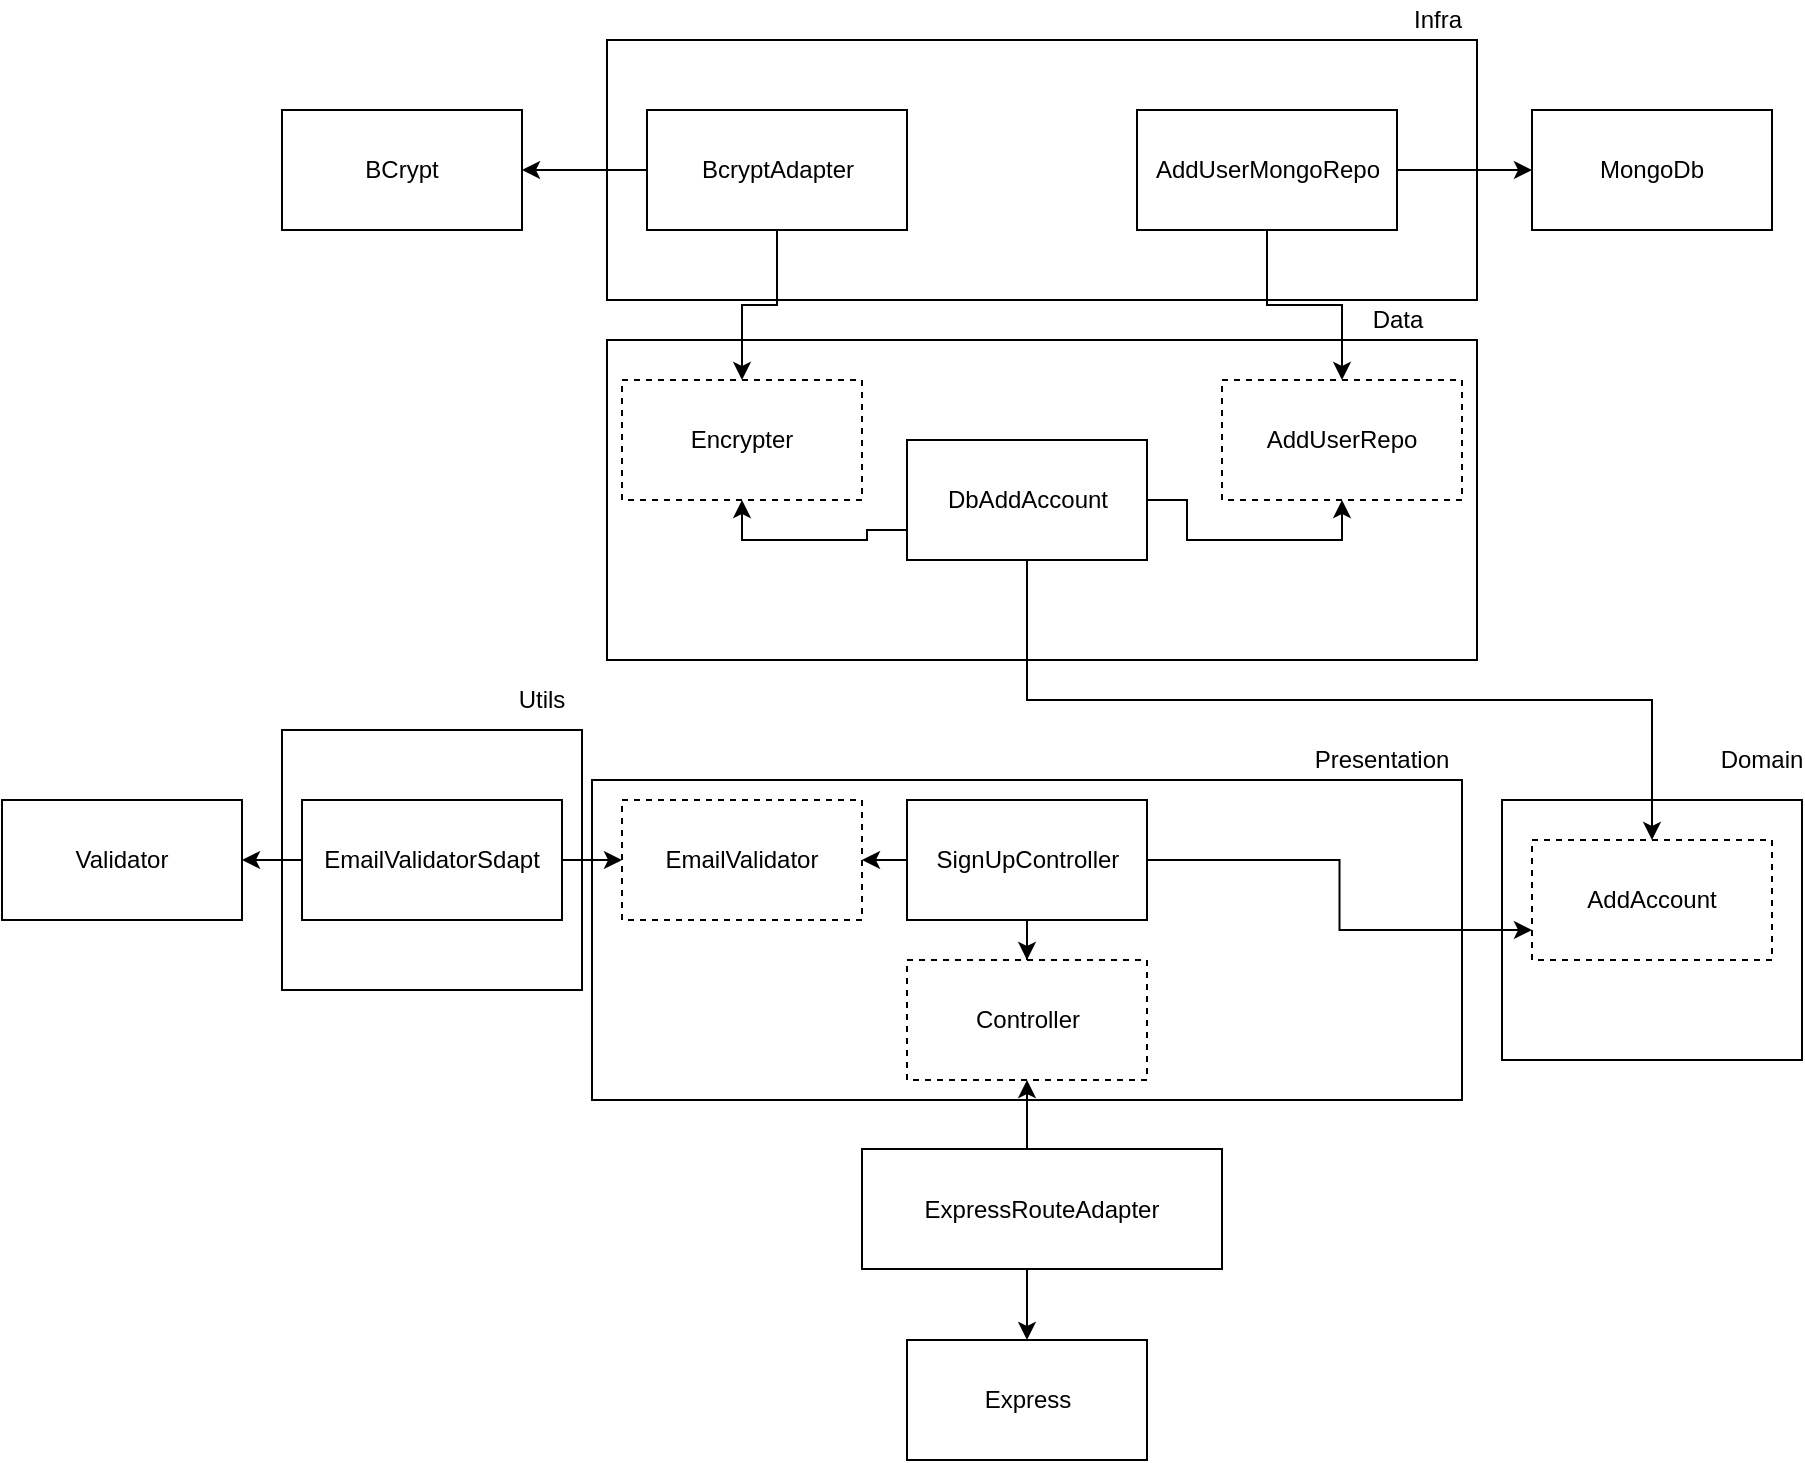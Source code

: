 <mxfile version="14.4.9" type="github">
  <diagram id="jOzzbulSd4satgvKytSN" name="Page-1">
    <mxGraphModel dx="782" dy="746" grid="1" gridSize="10" guides="1" tooltips="1" connect="1" arrows="1" fold="1" page="1" pageScale="1" pageWidth="3300" pageHeight="4681" math="0" shadow="0">
      <root>
        <mxCell id="0" />
        <mxCell id="1" parent="0" />
        <mxCell id="uNq3XDhy8IfwDr__WaqW-118" value="" style="rounded=0;whiteSpace=wrap;html=1;" vertex="1" parent="1">
          <mxGeometry x="302.5" y="30" width="435" height="130" as="geometry" />
        </mxCell>
        <mxCell id="uNq3XDhy8IfwDr__WaqW-108" value="" style="rounded=0;whiteSpace=wrap;html=1;" vertex="1" parent="1">
          <mxGeometry x="750" y="410" width="150" height="130" as="geometry" />
        </mxCell>
        <mxCell id="uNq3XDhy8IfwDr__WaqW-32" value="Utils" style="text;html=1;strokeColor=none;fillColor=none;align=center;verticalAlign=middle;whiteSpace=wrap;rounded=0;" vertex="1" parent="1">
          <mxGeometry x="250" y="350" width="40" height="20" as="geometry" />
        </mxCell>
        <mxCell id="uNq3XDhy8IfwDr__WaqW-33" value="" style="rounded=0;whiteSpace=wrap;html=1;" vertex="1" parent="1">
          <mxGeometry x="140" y="375" width="150" height="130" as="geometry" />
        </mxCell>
        <mxCell id="uNq3XDhy8IfwDr__WaqW-20" value="" style="rounded=0;whiteSpace=wrap;html=1;" vertex="1" parent="1">
          <mxGeometry x="295" y="400" width="435" height="160" as="geometry" />
        </mxCell>
        <mxCell id="uNq3XDhy8IfwDr__WaqW-23" style="edgeStyle=orthogonalEdgeStyle;rounded=0;orthogonalLoop=1;jettySize=auto;html=1;exitX=0.5;exitY=1;exitDx=0;exitDy=0;" edge="1" parent="1" source="uNq3XDhy8IfwDr__WaqW-1" target="uNq3XDhy8IfwDr__WaqW-22">
          <mxGeometry relative="1" as="geometry" />
        </mxCell>
        <mxCell id="uNq3XDhy8IfwDr__WaqW-30" style="edgeStyle=orthogonalEdgeStyle;rounded=0;orthogonalLoop=1;jettySize=auto;html=1;exitX=0;exitY=0.5;exitDx=0;exitDy=0;" edge="1" parent="1" source="uNq3XDhy8IfwDr__WaqW-1" target="uNq3XDhy8IfwDr__WaqW-28">
          <mxGeometry relative="1" as="geometry" />
        </mxCell>
        <mxCell id="uNq3XDhy8IfwDr__WaqW-111" style="edgeStyle=orthogonalEdgeStyle;rounded=0;orthogonalLoop=1;jettySize=auto;html=1;exitX=1;exitY=0.5;exitDx=0;exitDy=0;entryX=0;entryY=0.75;entryDx=0;entryDy=0;" edge="1" parent="1" source="uNq3XDhy8IfwDr__WaqW-1" target="uNq3XDhy8IfwDr__WaqW-109">
          <mxGeometry relative="1" as="geometry" />
        </mxCell>
        <mxCell id="uNq3XDhy8IfwDr__WaqW-1" value="SignUpController" style="rounded=0;whiteSpace=wrap;html=1;" vertex="1" parent="1">
          <mxGeometry x="452.5" y="410" width="120" height="60" as="geometry" />
        </mxCell>
        <mxCell id="uNq3XDhy8IfwDr__WaqW-2" value="Express" style="rounded=0;whiteSpace=wrap;html=1;" vertex="1" parent="1">
          <mxGeometry x="452.5" y="680" width="120" height="60" as="geometry" />
        </mxCell>
        <mxCell id="uNq3XDhy8IfwDr__WaqW-3" value="MongoDb" style="rounded=0;whiteSpace=wrap;html=1;" vertex="1" parent="1">
          <mxGeometry x="765" y="65" width="120" height="60" as="geometry" />
        </mxCell>
        <mxCell id="uNq3XDhy8IfwDr__WaqW-4" value="BCrypt&lt;br&gt;" style="rounded=0;whiteSpace=wrap;html=1;" vertex="1" parent="1">
          <mxGeometry x="140" y="65" width="120" height="60" as="geometry" />
        </mxCell>
        <mxCell id="uNq3XDhy8IfwDr__WaqW-5" value="Validator&lt;br&gt;" style="rounded=0;whiteSpace=wrap;html=1;" vertex="1" parent="1">
          <mxGeometry y="410" width="120" height="60" as="geometry" />
        </mxCell>
        <mxCell id="uNq3XDhy8IfwDr__WaqW-24" style="edgeStyle=orthogonalEdgeStyle;rounded=0;orthogonalLoop=1;jettySize=auto;html=1;exitX=0.5;exitY=0;exitDx=0;exitDy=0;entryX=0.5;entryY=1;entryDx=0;entryDy=0;" edge="1" parent="1" source="uNq3XDhy8IfwDr__WaqW-19" target="uNq3XDhy8IfwDr__WaqW-22">
          <mxGeometry relative="1" as="geometry" />
        </mxCell>
        <mxCell id="uNq3XDhy8IfwDr__WaqW-25" style="edgeStyle=orthogonalEdgeStyle;rounded=0;orthogonalLoop=1;jettySize=auto;html=1;exitX=0.5;exitY=1;exitDx=0;exitDy=0;entryX=0.5;entryY=0;entryDx=0;entryDy=0;" edge="1" parent="1" source="uNq3XDhy8IfwDr__WaqW-19" target="uNq3XDhy8IfwDr__WaqW-2">
          <mxGeometry relative="1" as="geometry" />
        </mxCell>
        <mxCell id="uNq3XDhy8IfwDr__WaqW-19" value="ExpressRouteAdapter" style="rounded=0;whiteSpace=wrap;html=1;" vertex="1" parent="1">
          <mxGeometry x="430" y="584.5" width="180" height="60" as="geometry" />
        </mxCell>
        <mxCell id="uNq3XDhy8IfwDr__WaqW-21" value="Presentation" style="text;html=1;strokeColor=none;fillColor=none;align=center;verticalAlign=middle;whiteSpace=wrap;rounded=0;" vertex="1" parent="1">
          <mxGeometry x="670" y="380" width="40" height="20" as="geometry" />
        </mxCell>
        <mxCell id="uNq3XDhy8IfwDr__WaqW-22" value="Controller" style="rounded=0;whiteSpace=wrap;html=1;dashed=1;" vertex="1" parent="1">
          <mxGeometry x="452.5" y="490" width="120" height="60" as="geometry" />
        </mxCell>
        <mxCell id="uNq3XDhy8IfwDr__WaqW-27" style="edgeStyle=orthogonalEdgeStyle;rounded=0;orthogonalLoop=1;jettySize=auto;html=1;exitX=0;exitY=0.5;exitDx=0;exitDy=0;entryX=1;entryY=0.5;entryDx=0;entryDy=0;" edge="1" parent="1" source="uNq3XDhy8IfwDr__WaqW-26" target="uNq3XDhy8IfwDr__WaqW-5">
          <mxGeometry relative="1" as="geometry" />
        </mxCell>
        <mxCell id="uNq3XDhy8IfwDr__WaqW-29" style="edgeStyle=orthogonalEdgeStyle;rounded=0;orthogonalLoop=1;jettySize=auto;html=1;exitX=1;exitY=0.5;exitDx=0;exitDy=0;entryX=0;entryY=0.5;entryDx=0;entryDy=0;" edge="1" parent="1" source="uNq3XDhy8IfwDr__WaqW-26" target="uNq3XDhy8IfwDr__WaqW-28">
          <mxGeometry relative="1" as="geometry" />
        </mxCell>
        <mxCell id="uNq3XDhy8IfwDr__WaqW-26" value="EmailValidatorSdapt" style="rounded=0;whiteSpace=wrap;html=1;" vertex="1" parent="1">
          <mxGeometry x="150" y="410" width="130" height="60" as="geometry" />
        </mxCell>
        <mxCell id="uNq3XDhy8IfwDr__WaqW-28" value="EmailValidator" style="rounded=0;whiteSpace=wrap;html=1;dashed=1;" vertex="1" parent="1">
          <mxGeometry x="310" y="410" width="120" height="60" as="geometry" />
        </mxCell>
        <mxCell id="uNq3XDhy8IfwDr__WaqW-107" value="Domain" style="text;html=1;strokeColor=none;fillColor=none;align=center;verticalAlign=middle;whiteSpace=wrap;rounded=0;" vertex="1" parent="1">
          <mxGeometry x="860" y="380" width="40" height="20" as="geometry" />
        </mxCell>
        <mxCell id="uNq3XDhy8IfwDr__WaqW-109" value="AddAccount" style="rounded=0;whiteSpace=wrap;html=1;dashed=1;" vertex="1" parent="1">
          <mxGeometry x="765" y="430" width="120" height="60" as="geometry" />
        </mxCell>
        <mxCell id="uNq3XDhy8IfwDr__WaqW-113" value="" style="rounded=0;whiteSpace=wrap;html=1;" vertex="1" parent="1">
          <mxGeometry x="302.5" y="180" width="435" height="160" as="geometry" />
        </mxCell>
        <mxCell id="uNq3XDhy8IfwDr__WaqW-114" value="Data" style="text;html=1;strokeColor=none;fillColor=none;align=center;verticalAlign=middle;whiteSpace=wrap;rounded=0;" vertex="1" parent="1">
          <mxGeometry x="677.5" y="160" width="40" height="20" as="geometry" />
        </mxCell>
        <mxCell id="uNq3XDhy8IfwDr__WaqW-116" style="edgeStyle=orthogonalEdgeStyle;rounded=0;orthogonalLoop=1;jettySize=auto;html=1;exitX=0.5;exitY=1;exitDx=0;exitDy=0;entryX=0.5;entryY=0;entryDx=0;entryDy=0;" edge="1" parent="1" source="uNq3XDhy8IfwDr__WaqW-115" target="uNq3XDhy8IfwDr__WaqW-109">
          <mxGeometry relative="1" as="geometry" />
        </mxCell>
        <mxCell id="uNq3XDhy8IfwDr__WaqW-125" style="edgeStyle=orthogonalEdgeStyle;rounded=0;orthogonalLoop=1;jettySize=auto;html=1;exitX=0;exitY=0.75;exitDx=0;exitDy=0;entryX=0.5;entryY=1;entryDx=0;entryDy=0;" edge="1" parent="1" source="uNq3XDhy8IfwDr__WaqW-115" target="uNq3XDhy8IfwDr__WaqW-122">
          <mxGeometry relative="1" as="geometry" />
        </mxCell>
        <mxCell id="uNq3XDhy8IfwDr__WaqW-129" style="edgeStyle=orthogonalEdgeStyle;rounded=0;orthogonalLoop=1;jettySize=auto;html=1;exitX=1;exitY=0.5;exitDx=0;exitDy=0;entryX=0.5;entryY=1;entryDx=0;entryDy=0;" edge="1" parent="1" source="uNq3XDhy8IfwDr__WaqW-115" target="uNq3XDhy8IfwDr__WaqW-128">
          <mxGeometry relative="1" as="geometry" />
        </mxCell>
        <mxCell id="uNq3XDhy8IfwDr__WaqW-115" value="DbAddAccount" style="rounded=0;whiteSpace=wrap;html=1;" vertex="1" parent="1">
          <mxGeometry x="452.5" y="230" width="120" height="60" as="geometry" />
        </mxCell>
        <mxCell id="uNq3XDhy8IfwDr__WaqW-117" value="Infra" style="text;html=1;strokeColor=none;fillColor=none;align=center;verticalAlign=middle;whiteSpace=wrap;rounded=0;" vertex="1" parent="1">
          <mxGeometry x="697.5" y="10" width="40" height="20" as="geometry" />
        </mxCell>
        <mxCell id="uNq3XDhy8IfwDr__WaqW-121" style="edgeStyle=orthogonalEdgeStyle;rounded=0;orthogonalLoop=1;jettySize=auto;html=1;exitX=0;exitY=0.5;exitDx=0;exitDy=0;entryX=1;entryY=0.5;entryDx=0;entryDy=0;" edge="1" parent="1" source="uNq3XDhy8IfwDr__WaqW-120" target="uNq3XDhy8IfwDr__WaqW-4">
          <mxGeometry relative="1" as="geometry" />
        </mxCell>
        <mxCell id="uNq3XDhy8IfwDr__WaqW-123" style="edgeStyle=orthogonalEdgeStyle;rounded=0;orthogonalLoop=1;jettySize=auto;html=1;exitX=0.5;exitY=1;exitDx=0;exitDy=0;entryX=0.5;entryY=0;entryDx=0;entryDy=0;" edge="1" parent="1" source="uNq3XDhy8IfwDr__WaqW-120" target="uNq3XDhy8IfwDr__WaqW-122">
          <mxGeometry relative="1" as="geometry" />
        </mxCell>
        <mxCell id="uNq3XDhy8IfwDr__WaqW-120" value="BcryptAdapter" style="rounded=0;whiteSpace=wrap;html=1;" vertex="1" parent="1">
          <mxGeometry x="322.5" y="65" width="130" height="60" as="geometry" />
        </mxCell>
        <mxCell id="uNq3XDhy8IfwDr__WaqW-122" value="Encrypter&lt;br&gt;" style="rounded=0;whiteSpace=wrap;html=1;dashed=1;" vertex="1" parent="1">
          <mxGeometry x="310" y="200" width="120" height="60" as="geometry" />
        </mxCell>
        <mxCell id="uNq3XDhy8IfwDr__WaqW-127" style="edgeStyle=orthogonalEdgeStyle;rounded=0;orthogonalLoop=1;jettySize=auto;html=1;exitX=1;exitY=0.5;exitDx=0;exitDy=0;entryX=0;entryY=0.5;entryDx=0;entryDy=0;" edge="1" parent="1" source="uNq3XDhy8IfwDr__WaqW-126" target="uNq3XDhy8IfwDr__WaqW-3">
          <mxGeometry relative="1" as="geometry" />
        </mxCell>
        <mxCell id="uNq3XDhy8IfwDr__WaqW-130" style="edgeStyle=orthogonalEdgeStyle;rounded=0;orthogonalLoop=1;jettySize=auto;html=1;exitX=0.5;exitY=1;exitDx=0;exitDy=0;entryX=0.5;entryY=0;entryDx=0;entryDy=0;" edge="1" parent="1" source="uNq3XDhy8IfwDr__WaqW-126" target="uNq3XDhy8IfwDr__WaqW-128">
          <mxGeometry relative="1" as="geometry" />
        </mxCell>
        <mxCell id="uNq3XDhy8IfwDr__WaqW-126" value="AddUserMongoRepo" style="rounded=0;whiteSpace=wrap;html=1;" vertex="1" parent="1">
          <mxGeometry x="567.5" y="65" width="130" height="60" as="geometry" />
        </mxCell>
        <mxCell id="uNq3XDhy8IfwDr__WaqW-128" value="AddUserRepo" style="rounded=0;whiteSpace=wrap;html=1;dashed=1;" vertex="1" parent="1">
          <mxGeometry x="610" y="200" width="120" height="60" as="geometry" />
        </mxCell>
      </root>
    </mxGraphModel>
  </diagram>
</mxfile>
